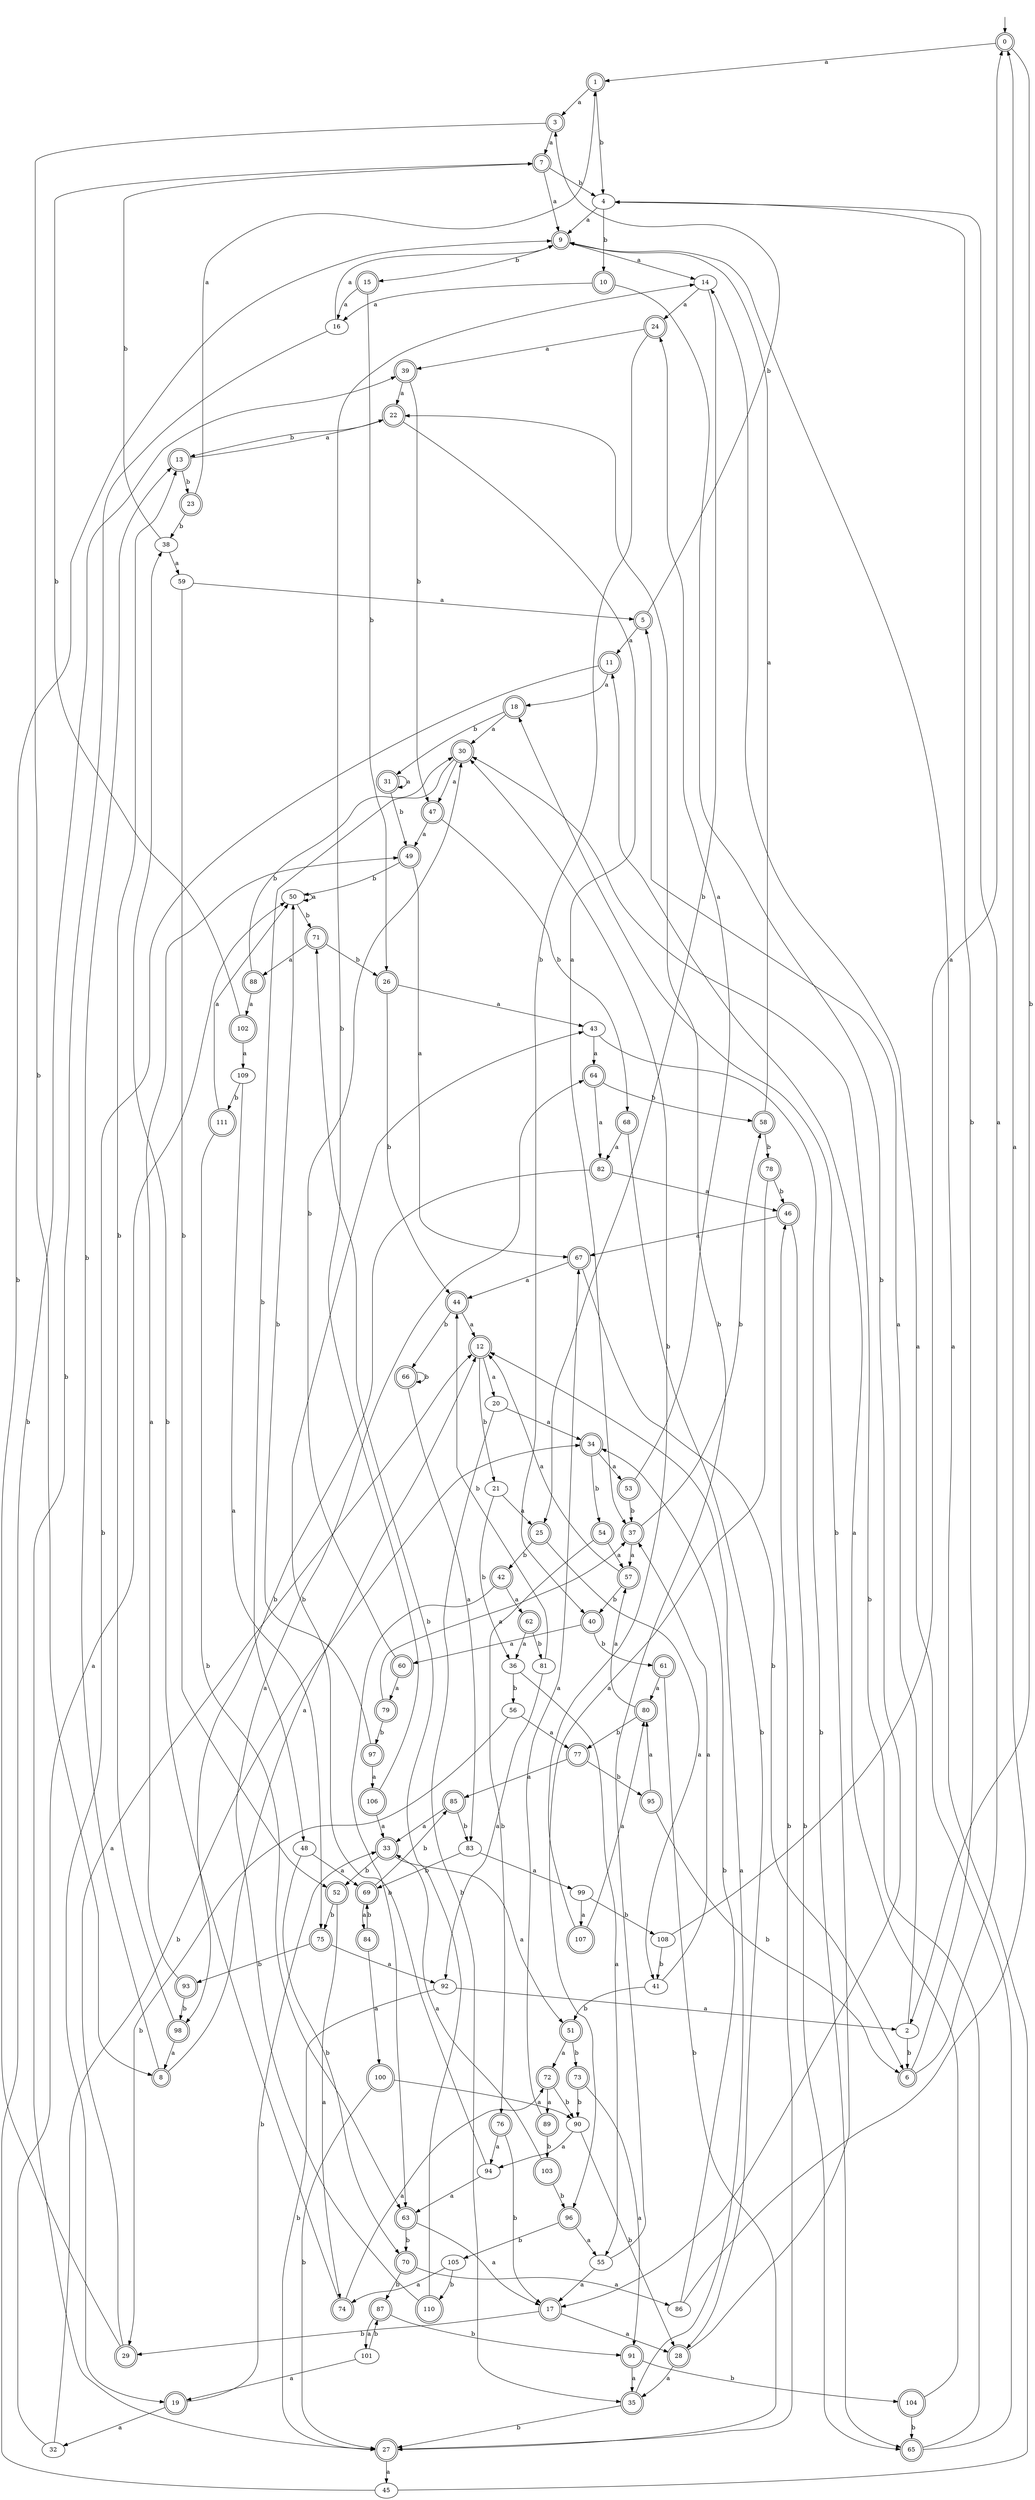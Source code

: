 digraph RandomDFA {
  __start0 [label="", shape=none];
  __start0 -> 0 [label=""];
  0 [shape=circle] [shape=doublecircle]
  0 -> 1 [label="a"]
  0 -> 2 [label="b"]
  1 [shape=doublecircle]
  1 -> 3 [label="a"]
  1 -> 4 [label="b"]
  2
  2 -> 5 [label="a"]
  2 -> 6 [label="b"]
  3 [shape=doublecircle]
  3 -> 7 [label="a"]
  3 -> 8 [label="b"]
  4
  4 -> 9 [label="a"]
  4 -> 10 [label="b"]
  5 [shape=doublecircle]
  5 -> 11 [label="a"]
  5 -> 3 [label="b"]
  6 [shape=doublecircle]
  6 -> 4 [label="a"]
  6 -> 4 [label="b"]
  7 [shape=doublecircle]
  7 -> 9 [label="a"]
  7 -> 4 [label="b"]
  8 [shape=doublecircle]
  8 -> 12 [label="a"]
  8 -> 13 [label="b"]
  9 [shape=doublecircle]
  9 -> 14 [label="a"]
  9 -> 15 [label="b"]
  10 [shape=doublecircle]
  10 -> 16 [label="a"]
  10 -> 17 [label="b"]
  11 [shape=doublecircle]
  11 -> 18 [label="a"]
  11 -> 19 [label="b"]
  12 [shape=doublecircle]
  12 -> 20 [label="a"]
  12 -> 21 [label="b"]
  13 [shape=doublecircle]
  13 -> 22 [label="a"]
  13 -> 23 [label="b"]
  14
  14 -> 24 [label="a"]
  14 -> 25 [label="b"]
  15 [shape=doublecircle]
  15 -> 16 [label="a"]
  15 -> 26 [label="b"]
  16
  16 -> 9 [label="a"]
  16 -> 27 [label="b"]
  17 [shape=doublecircle]
  17 -> 28 [label="a"]
  17 -> 29 [label="b"]
  18 [shape=doublecircle]
  18 -> 30 [label="a"]
  18 -> 31 [label="b"]
  19 [shape=doublecircle]
  19 -> 32 [label="a"]
  19 -> 33 [label="b"]
  20
  20 -> 34 [label="a"]
  20 -> 35 [label="b"]
  21
  21 -> 25 [label="a"]
  21 -> 36 [label="b"]
  22 [shape=doublecircle]
  22 -> 37 [label="a"]
  22 -> 13 [label="b"]
  23 [shape=doublecircle]
  23 -> 1 [label="a"]
  23 -> 38 [label="b"]
  24 [shape=doublecircle]
  24 -> 39 [label="a"]
  24 -> 40 [label="b"]
  25 [shape=doublecircle]
  25 -> 41 [label="a"]
  25 -> 42 [label="b"]
  26 [shape=doublecircle]
  26 -> 43 [label="a"]
  26 -> 44 [label="b"]
  27 [shape=doublecircle]
  27 -> 45 [label="a"]
  27 -> 46 [label="b"]
  28 [shape=doublecircle]
  28 -> 35 [label="a"]
  28 -> 18 [label="b"]
  29 [shape=doublecircle]
  29 -> 12 [label="a"]
  29 -> 9 [label="b"]
  30 [shape=doublecircle]
  30 -> 47 [label="a"]
  30 -> 48 [label="b"]
  31 [shape=doublecircle]
  31 -> 31 [label="a"]
  31 -> 49 [label="b"]
  32
  32 -> 50 [label="a"]
  32 -> 34 [label="b"]
  33 [shape=doublecircle]
  33 -> 51 [label="a"]
  33 -> 52 [label="b"]
  34 [shape=doublecircle]
  34 -> 53 [label="a"]
  34 -> 54 [label="b"]
  35 [shape=doublecircle]
  35 -> 12 [label="a"]
  35 -> 27 [label="b"]
  36
  36 -> 55 [label="a"]
  36 -> 56 [label="b"]
  37 [shape=doublecircle]
  37 -> 57 [label="a"]
  37 -> 58 [label="b"]
  38
  38 -> 59 [label="a"]
  38 -> 7 [label="b"]
  39 [shape=doublecircle]
  39 -> 22 [label="a"]
  39 -> 47 [label="b"]
  40 [shape=doublecircle]
  40 -> 60 [label="a"]
  40 -> 61 [label="b"]
  41
  41 -> 37 [label="a"]
  41 -> 51 [label="b"]
  42 [shape=doublecircle]
  42 -> 62 [label="a"]
  42 -> 63 [label="b"]
  43
  43 -> 64 [label="a"]
  43 -> 65 [label="b"]
  44 [shape=doublecircle]
  44 -> 12 [label="a"]
  44 -> 66 [label="b"]
  45
  45 -> 9 [label="a"]
  45 -> 39 [label="b"]
  46 [shape=doublecircle]
  46 -> 67 [label="a"]
  46 -> 65 [label="b"]
  47 [shape=doublecircle]
  47 -> 49 [label="a"]
  47 -> 68 [label="b"]
  48
  48 -> 69 [label="a"]
  48 -> 70 [label="b"]
  49 [shape=doublecircle]
  49 -> 67 [label="a"]
  49 -> 50 [label="b"]
  50
  50 -> 50 [label="a"]
  50 -> 71 [label="b"]
  51 [shape=doublecircle]
  51 -> 72 [label="a"]
  51 -> 73 [label="b"]
  52 [shape=doublecircle]
  52 -> 74 [label="a"]
  52 -> 75 [label="b"]
  53 [shape=doublecircle]
  53 -> 24 [label="a"]
  53 -> 37 [label="b"]
  54 [shape=doublecircle]
  54 -> 57 [label="a"]
  54 -> 76 [label="b"]
  55
  55 -> 17 [label="a"]
  55 -> 22 [label="b"]
  56
  56 -> 77 [label="a"]
  56 -> 29 [label="b"]
  57 [shape=doublecircle]
  57 -> 12 [label="a"]
  57 -> 40 [label="b"]
  58 [shape=doublecircle]
  58 -> 9 [label="a"]
  58 -> 78 [label="b"]
  59
  59 -> 5 [label="a"]
  59 -> 52 [label="b"]
  60 [shape=doublecircle]
  60 -> 79 [label="a"]
  60 -> 30 [label="b"]
  61 [shape=doublecircle]
  61 -> 80 [label="a"]
  61 -> 27 [label="b"]
  62 [shape=doublecircle]
  62 -> 36 [label="a"]
  62 -> 81 [label="b"]
  63 [shape=doublecircle]
  63 -> 17 [label="a"]
  63 -> 70 [label="b"]
  64 [shape=doublecircle]
  64 -> 82 [label="a"]
  64 -> 58 [label="b"]
  65 [shape=doublecircle]
  65 -> 14 [label="a"]
  65 -> 30 [label="b"]
  66 [shape=doublecircle]
  66 -> 83 [label="a"]
  66 -> 66 [label="b"]
  67 [shape=doublecircle]
  67 -> 44 [label="a"]
  67 -> 6 [label="b"]
  68 [shape=doublecircle]
  68 -> 82 [label="a"]
  68 -> 28 [label="b"]
  69 [shape=doublecircle]
  69 -> 84 [label="a"]
  69 -> 85 [label="b"]
  70 [shape=doublecircle]
  70 -> 86 [label="a"]
  70 -> 87 [label="b"]
  71 [shape=doublecircle]
  71 -> 88 [label="a"]
  71 -> 26 [label="b"]
  72 [shape=doublecircle]
  72 -> 89 [label="a"]
  72 -> 90 [label="b"]
  73 [shape=doublecircle]
  73 -> 91 [label="a"]
  73 -> 90 [label="b"]
  74 [shape=doublecircle]
  74 -> 72 [label="a"]
  74 -> 38 [label="b"]
  75 [shape=doublecircle]
  75 -> 92 [label="a"]
  75 -> 93 [label="b"]
  76 [shape=doublecircle]
  76 -> 94 [label="a"]
  76 -> 17 [label="b"]
  77 [shape=doublecircle]
  77 -> 85 [label="a"]
  77 -> 95 [label="b"]
  78 [shape=doublecircle]
  78 -> 96 [label="a"]
  78 -> 46 [label="b"]
  79 [shape=doublecircle]
  79 -> 37 [label="a"]
  79 -> 97 [label="b"]
  80 [shape=doublecircle]
  80 -> 57 [label="a"]
  80 -> 77 [label="b"]
  81
  81 -> 92 [label="a"]
  81 -> 44 [label="b"]
  82 [shape=doublecircle]
  82 -> 46 [label="a"]
  82 -> 98 [label="b"]
  83
  83 -> 99 [label="a"]
  83 -> 69 [label="b"]
  84 [shape=doublecircle]
  84 -> 100 [label="a"]
  84 -> 69 [label="b"]
  85 [shape=doublecircle]
  85 -> 33 [label="a"]
  85 -> 83 [label="b"]
  86
  86 -> 0 [label="a"]
  86 -> 34 [label="b"]
  87 [shape=doublecircle]
  87 -> 101 [label="a"]
  87 -> 91 [label="b"]
  88 [shape=doublecircle]
  88 -> 102 [label="a"]
  88 -> 30 [label="b"]
  89 [shape=doublecircle]
  89 -> 67 [label="a"]
  89 -> 103 [label="b"]
  90
  90 -> 94 [label="a"]
  90 -> 28 [label="b"]
  91 [shape=doublecircle]
  91 -> 35 [label="a"]
  91 -> 104 [label="b"]
  92
  92 -> 2 [label="a"]
  92 -> 27 [label="b"]
  93 [shape=doublecircle]
  93 -> 49 [label="a"]
  93 -> 98 [label="b"]
  94
  94 -> 63 [label="a"]
  94 -> 43 [label="b"]
  95 [shape=doublecircle]
  95 -> 80 [label="a"]
  95 -> 6 [label="b"]
  96 [shape=doublecircle]
  96 -> 55 [label="a"]
  96 -> 105 [label="b"]
  97 [shape=doublecircle]
  97 -> 106 [label="a"]
  97 -> 50 [label="b"]
  98 [shape=doublecircle]
  98 -> 8 [label="a"]
  98 -> 13 [label="b"]
  99
  99 -> 107 [label="a"]
  99 -> 108 [label="b"]
  100 [shape=doublecircle]
  100 -> 90 [label="a"]
  100 -> 27 [label="b"]
  101
  101 -> 19 [label="a"]
  101 -> 87 [label="b"]
  102 [shape=doublecircle]
  102 -> 109 [label="a"]
  102 -> 7 [label="b"]
  103 [shape=doublecircle]
  103 -> 33 [label="a"]
  103 -> 96 [label="b"]
  104 [shape=doublecircle]
  104 -> 11 [label="a"]
  104 -> 65 [label="b"]
  105
  105 -> 74 [label="a"]
  105 -> 110 [label="b"]
  106 [shape=doublecircle]
  106 -> 33 [label="a"]
  106 -> 14 [label="b"]
  107 [shape=doublecircle]
  107 -> 80 [label="a"]
  107 -> 30 [label="b"]
  108
  108 -> 0 [label="a"]
  108 -> 41 [label="b"]
  109
  109 -> 75 [label="a"]
  109 -> 111 [label="b"]
  110 [shape=doublecircle]
  110 -> 64 [label="a"]
  110 -> 71 [label="b"]
  111 [shape=doublecircle]
  111 -> 50 [label="a"]
  111 -> 63 [label="b"]
}
